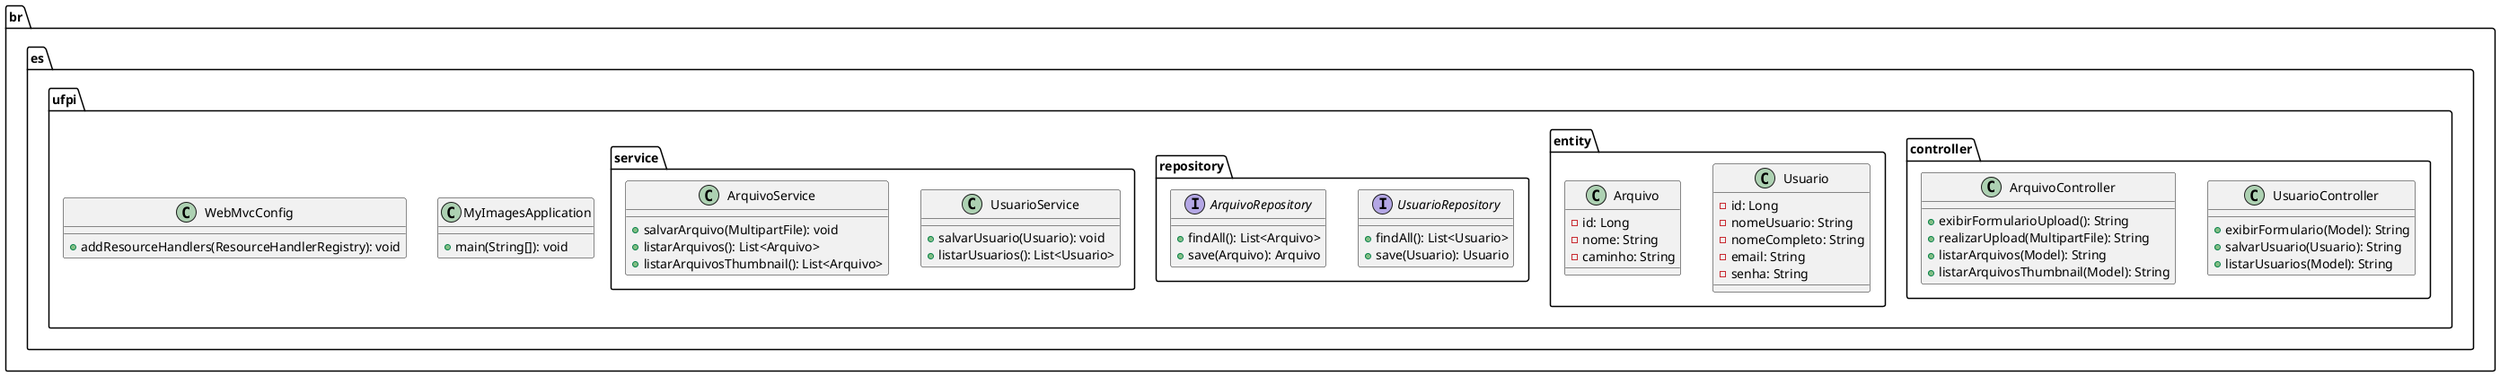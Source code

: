 @startuml

package "br.es.ufpi" {
  
  class MyImagesApplication {
    +main(String[]): void
  }
  
  package "controller" {
    class UsuarioController {
      +exibirFormulario(Model): String
      +salvarUsuario(Usuario): String
      +listarUsuarios(Model): String
    }
    
    class ArquivoController {
      +exibirFormularioUpload(): String
      +realizarUpload(MultipartFile): String
      +listarArquivos(Model): String
      +listarArquivosThumbnail(Model): String
    }
  }
  
  package "entity" {
    class Usuario {
      -id: Long
      -nomeUsuario: String
      -nomeCompleto: String
      -email: String
      -senha: String
    }
    
    class Arquivo {
      -id: Long
      -nome: String
      -caminho: String
    }
  }
  
  package "repository" {
    interface UsuarioRepository {
      +findAll(): List<Usuario>
      +save(Usuario): Usuario
    }
    
    interface ArquivoRepository {
      +findAll(): List<Arquivo>
      +save(Arquivo): Arquivo
    }
  }
  
  package "service" {
    class UsuarioService {
      +salvarUsuario(Usuario): void
      +listarUsuarios(): List<Usuario>
    }
    
    class ArquivoService {
      +salvarArquivo(MultipartFile): void
      +listarArquivos(): List<Arquivo>
      +listarArquivosThumbnail(): List<Arquivo>
    }
  }
  
  class WebMvcConfig {
    +addResourceHandlers(ResourceHandlerRegistry): void
  }
}

@enduml
